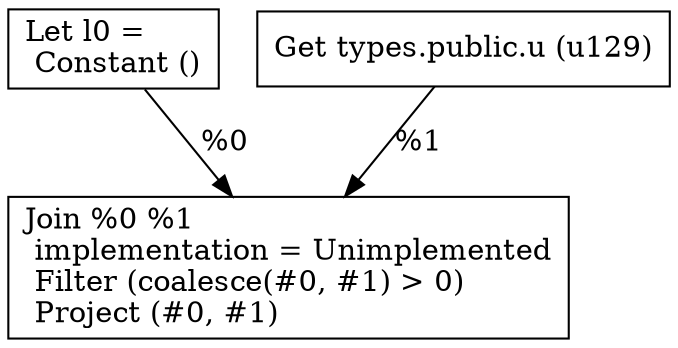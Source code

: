 digraph G {
    node0 [shape = record, label="Let l0 =\l Constant ()\l"]
    node1 [shape = record, label=" Get types.public.u (u129)\l"]
    node2 [shape = record, label=" Join %0 %1\l  implementation = Unimplemented\l Filter (coalesce(#0, #1) \> 0)\l Project (#0, #1)\l"]
    node1 -> node2 [label = "%1\l"]
    node0 -> node2 [label = "%0\l"]
}
